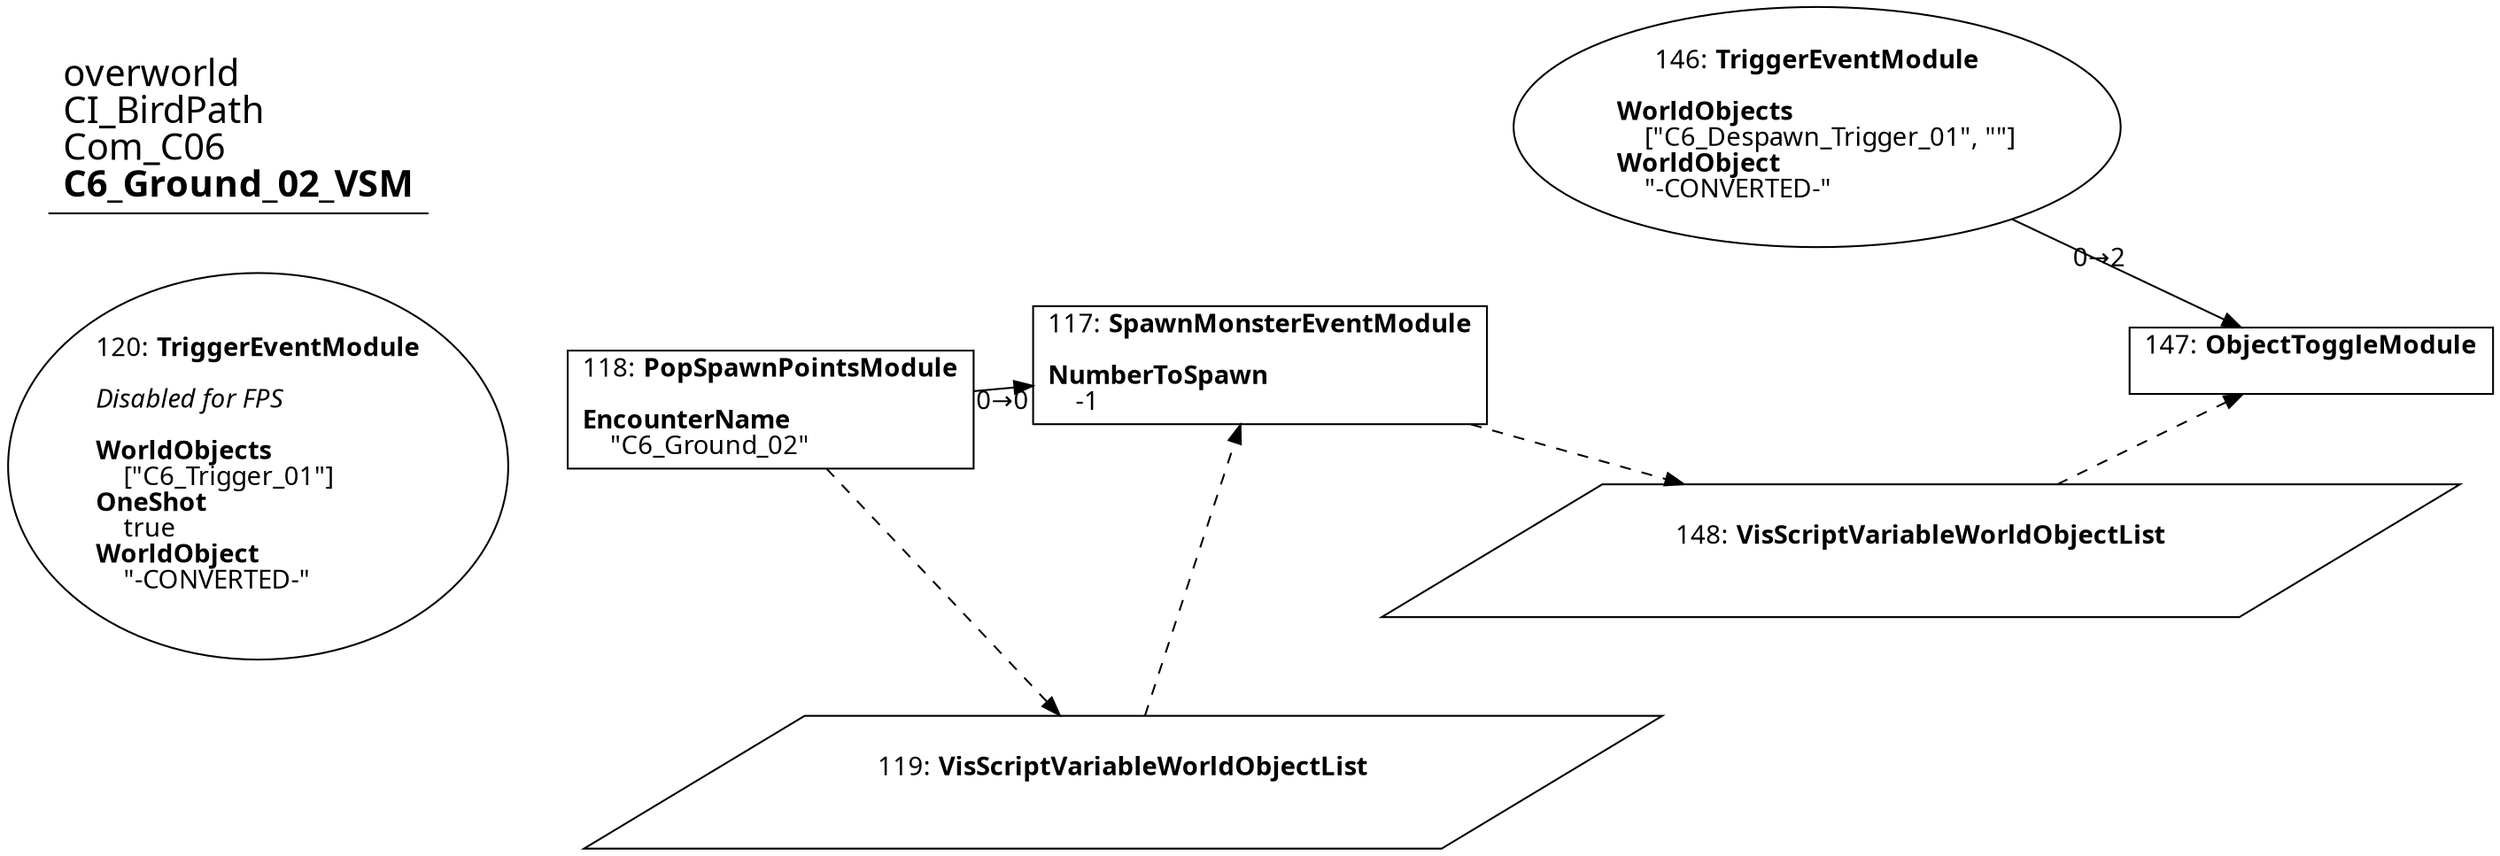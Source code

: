 digraph {
    layout = fdp;
    overlap = prism;
    sep = "+16";
    splines = spline;

    node [ shape = box ];

    graph [ fontname = "Segoe UI" ];
    node [ fontname = "Segoe UI" ];
    edge [ fontname = "Segoe UI" ];

    117 [ label = <117: <b>SpawnMonsterEventModule</b><br/><br/><b>NumberToSpawn</b><br align="left"/>    -1<br align="left"/>> ];
    117 [ pos = "0.767,-2.572!" ];
    119 -> 117 [ style = dashed ];
    117 -> 148 [ style = dashed ];

    118 [ label = <118: <b>PopSpawnPointsModule</b><br/><br/><b>EncounterName</b><br align="left"/>    &quot;C6_Ground_02&quot;<br align="left"/>> ];
    118 [ pos = "0.24400002,-2.572!" ];
    118 -> 117 [ label = "0→0" ];
    118 -> 119 [ style = dashed ];

    119 [ label = <119: <b>VisScriptVariableWorldObjectList</b><br/><br/>> ];
    119 [ shape = parallelogram ]
    119 [ pos = "0.532,-2.8130002!" ];

    120 [ label = <120: <b>TriggerEventModule</b><br/><br/><i>Disabled for FPS<br align="left"/></i><br align="left"/><b>WorldObjects</b><br align="left"/>    [&quot;C6_Trigger_01&quot;]<br align="left"/><b>OneShot</b><br align="left"/>    true<br align="left"/><b>WorldObject</b><br align="left"/>    &quot;-CONVERTED-&quot;<br align="left"/>> ];
    120 [ shape = oval ]
    120 [ pos = "-0.091000006,-2.572!" ];

    146 [ label = <146: <b>TriggerEventModule</b><br/><br/><b>WorldObjects</b><br align="left"/>    [&quot;C6_Despawn_Trigger_01&quot;, &quot;&quot;]<br align="left"/><b>WorldObject</b><br align="left"/>    &quot;-CONVERTED-&quot;<br align="left"/>> ];
    146 [ shape = oval ]
    146 [ pos = "1.07,-2.4650002!" ];
    146 -> 147 [ label = "0→2" ];

    147 [ label = <147: <b>ObjectToggleModule</b><br/><br/>> ];
    147 [ pos = "1.353,-2.565!" ];
    148 -> 147 [ style = dashed ];

    148 [ label = <148: <b>VisScriptVariableWorldObjectList</b><br/><br/>> ];
    148 [ shape = parallelogram ]
    148 [ pos = "1.1,-2.7540002!" ];

    title [ pos = "-0.09200001,-2.4640002!" ];
    title [ shape = underline ];
    title [ label = <<font point-size="20">overworld<br align="left"/>CI_BirdPath<br align="left"/>Com_C06<br align="left"/><b>C6_Ground_02_VSM</b><br align="left"/></font>> ];
}
